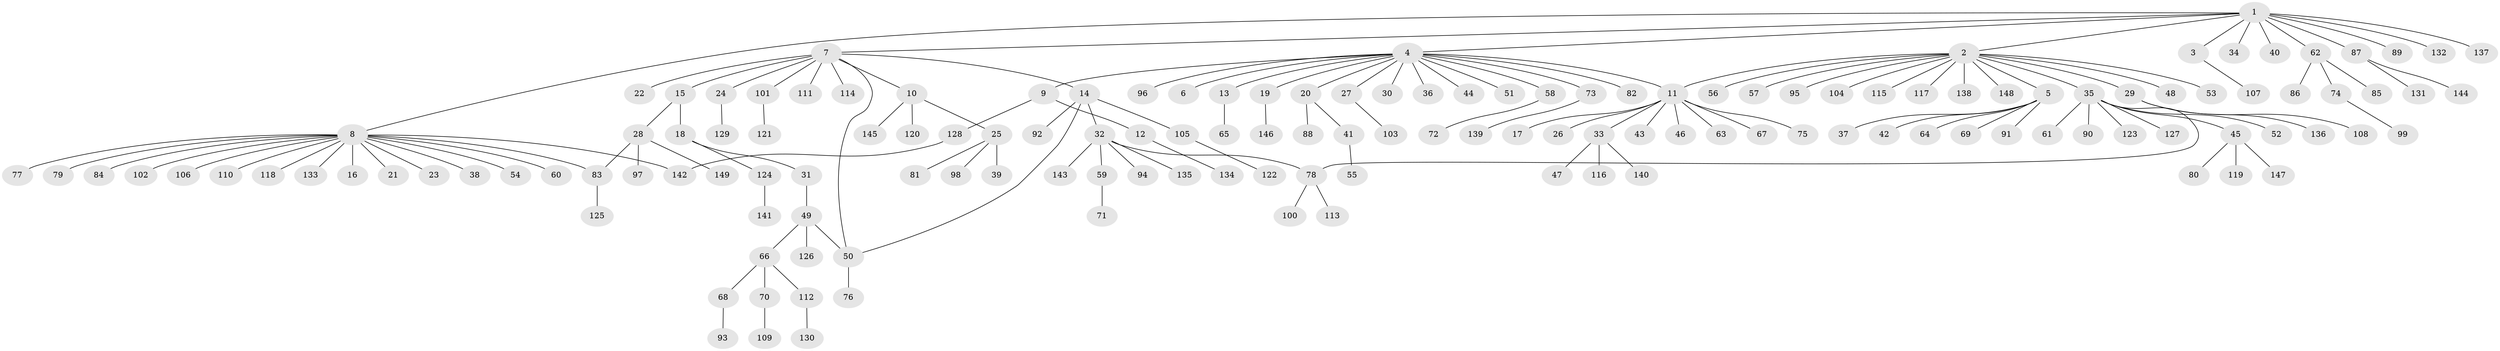 // coarse degree distribution, {12: 0.011235955056179775, 15: 0.02247191011235955, 2: 0.10112359550561797, 16: 0.011235955056179775, 6: 0.011235955056179775, 1: 0.7528089887640449, 10: 0.011235955056179775, 3: 0.0449438202247191, 8: 0.011235955056179775, 5: 0.011235955056179775, 4: 0.011235955056179775}
// Generated by graph-tools (version 1.1) at 2025/18/03/04/25 18:18:27]
// undirected, 149 vertices, 154 edges
graph export_dot {
graph [start="1"]
  node [color=gray90,style=filled];
  1;
  2;
  3;
  4;
  5;
  6;
  7;
  8;
  9;
  10;
  11;
  12;
  13;
  14;
  15;
  16;
  17;
  18;
  19;
  20;
  21;
  22;
  23;
  24;
  25;
  26;
  27;
  28;
  29;
  30;
  31;
  32;
  33;
  34;
  35;
  36;
  37;
  38;
  39;
  40;
  41;
  42;
  43;
  44;
  45;
  46;
  47;
  48;
  49;
  50;
  51;
  52;
  53;
  54;
  55;
  56;
  57;
  58;
  59;
  60;
  61;
  62;
  63;
  64;
  65;
  66;
  67;
  68;
  69;
  70;
  71;
  72;
  73;
  74;
  75;
  76;
  77;
  78;
  79;
  80;
  81;
  82;
  83;
  84;
  85;
  86;
  87;
  88;
  89;
  90;
  91;
  92;
  93;
  94;
  95;
  96;
  97;
  98;
  99;
  100;
  101;
  102;
  103;
  104;
  105;
  106;
  107;
  108;
  109;
  110;
  111;
  112;
  113;
  114;
  115;
  116;
  117;
  118;
  119;
  120;
  121;
  122;
  123;
  124;
  125;
  126;
  127;
  128;
  129;
  130;
  131;
  132;
  133;
  134;
  135;
  136;
  137;
  138;
  139;
  140;
  141;
  142;
  143;
  144;
  145;
  146;
  147;
  148;
  149;
  1 -- 2;
  1 -- 3;
  1 -- 4;
  1 -- 7;
  1 -- 8;
  1 -- 34;
  1 -- 40;
  1 -- 62;
  1 -- 87;
  1 -- 89;
  1 -- 132;
  1 -- 137;
  2 -- 5;
  2 -- 11;
  2 -- 29;
  2 -- 35;
  2 -- 48;
  2 -- 53;
  2 -- 56;
  2 -- 57;
  2 -- 95;
  2 -- 104;
  2 -- 115;
  2 -- 117;
  2 -- 138;
  2 -- 148;
  3 -- 107;
  4 -- 6;
  4 -- 9;
  4 -- 11;
  4 -- 13;
  4 -- 19;
  4 -- 20;
  4 -- 27;
  4 -- 30;
  4 -- 36;
  4 -- 44;
  4 -- 51;
  4 -- 58;
  4 -- 73;
  4 -- 82;
  4 -- 96;
  5 -- 37;
  5 -- 42;
  5 -- 64;
  5 -- 69;
  5 -- 91;
  7 -- 10;
  7 -- 14;
  7 -- 15;
  7 -- 22;
  7 -- 24;
  7 -- 50;
  7 -- 101;
  7 -- 111;
  7 -- 114;
  8 -- 16;
  8 -- 21;
  8 -- 23;
  8 -- 38;
  8 -- 54;
  8 -- 60;
  8 -- 77;
  8 -- 79;
  8 -- 83;
  8 -- 84;
  8 -- 102;
  8 -- 106;
  8 -- 110;
  8 -- 118;
  8 -- 133;
  8 -- 142;
  9 -- 12;
  9 -- 128;
  10 -- 25;
  10 -- 120;
  10 -- 145;
  11 -- 17;
  11 -- 26;
  11 -- 33;
  11 -- 43;
  11 -- 46;
  11 -- 63;
  11 -- 67;
  11 -- 75;
  12 -- 134;
  13 -- 65;
  14 -- 32;
  14 -- 50;
  14 -- 92;
  14 -- 105;
  15 -- 18;
  15 -- 28;
  18 -- 31;
  18 -- 124;
  19 -- 146;
  20 -- 41;
  20 -- 88;
  24 -- 129;
  25 -- 39;
  25 -- 81;
  25 -- 98;
  27 -- 103;
  28 -- 83;
  28 -- 97;
  28 -- 149;
  29 -- 108;
  29 -- 136;
  31 -- 49;
  32 -- 59;
  32 -- 78;
  32 -- 94;
  32 -- 135;
  32 -- 143;
  33 -- 47;
  33 -- 116;
  33 -- 140;
  35 -- 45;
  35 -- 52;
  35 -- 61;
  35 -- 78;
  35 -- 90;
  35 -- 123;
  35 -- 127;
  41 -- 55;
  45 -- 80;
  45 -- 119;
  45 -- 147;
  49 -- 50;
  49 -- 66;
  49 -- 126;
  50 -- 76;
  58 -- 72;
  59 -- 71;
  62 -- 74;
  62 -- 85;
  62 -- 86;
  66 -- 68;
  66 -- 70;
  66 -- 112;
  68 -- 93;
  70 -- 109;
  73 -- 139;
  74 -- 99;
  78 -- 100;
  78 -- 113;
  83 -- 125;
  87 -- 131;
  87 -- 144;
  101 -- 121;
  105 -- 122;
  112 -- 130;
  124 -- 141;
  128 -- 142;
}
